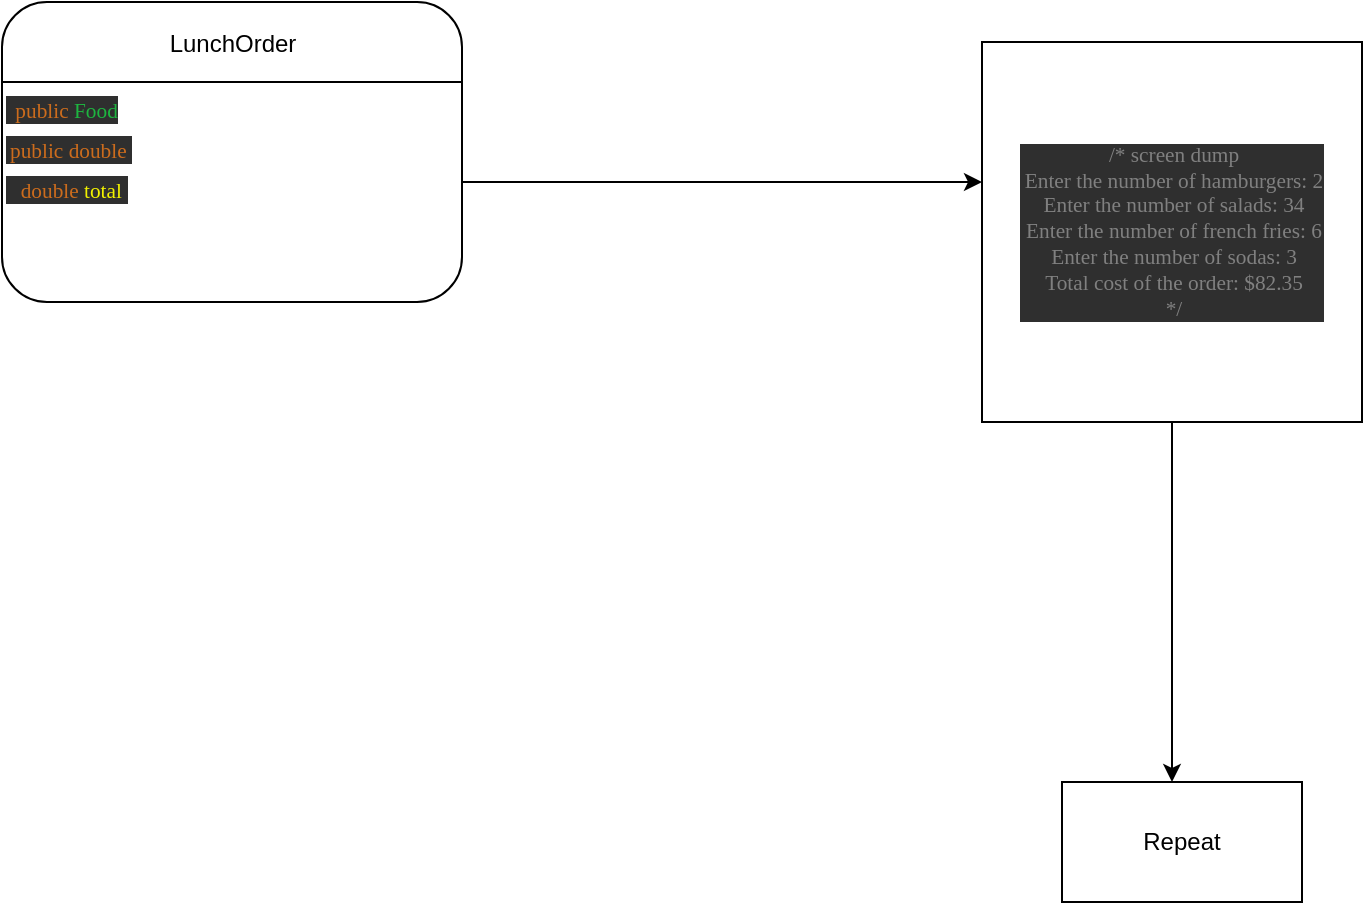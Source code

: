 <mxfile version="24.8.4">
  <diagram name="Page-1" id="cqlMVLWDT55qAFuXqpw4">
    <mxGraphModel grid="1" page="1" gridSize="10" guides="1" tooltips="1" connect="1" arrows="1" fold="1" pageScale="1" pageWidth="850" pageHeight="1100" math="0" shadow="0">
      <root>
        <mxCell id="0" />
        <mxCell id="1" parent="0" />
        <mxCell id="5MLmGvoOcYwqiHZuC0Pk-1" value="" style="rounded=1;whiteSpace=wrap;html=1;" vertex="1" parent="1">
          <mxGeometry x="60" y="50" width="230" height="150" as="geometry" />
        </mxCell>
        <mxCell id="5MLmGvoOcYwqiHZuC0Pk-2" value="" style="endArrow=none;html=1;rounded=0;" edge="1" parent="1">
          <mxGeometry width="50" height="50" relative="1" as="geometry">
            <mxPoint x="60" y="90" as="sourcePoint" />
            <mxPoint x="290" y="90" as="targetPoint" />
            <Array as="points">
              <mxPoint x="195" y="90" />
            </Array>
          </mxGeometry>
        </mxCell>
        <mxCell id="5MLmGvoOcYwqiHZuC0Pk-3" value="LunchOrder" style="text;html=1;align=center;verticalAlign=middle;resizable=0;points=[];autosize=1;strokeColor=none;fillColor=none;" vertex="1" parent="1">
          <mxGeometry x="130" y="56" width="90" height="30" as="geometry" />
        </mxCell>
        <mxCell id="5MLmGvoOcYwqiHZuC0Pk-5" value="&lt;span style=&quot;background-color:#2f2f2f;padding:0px 0px 0px 2px;&quot;&gt;&lt;span style=&quot;color:#cccccc;background-color:#2f2f2f;font-family:&amp;quot;Consolas&amp;quot;;font-size:8pt;white-space:pre;&quot;&gt;&lt;span style=&quot;color:#d9e8f7;&quot;&gt; &lt;/span&gt;&lt;span style=&quot;color:#cc6c1d;&quot;&gt;public&lt;/span&gt;&lt;span style=&quot;color:#d9e8f7;&quot;&gt; &lt;/span&gt;&lt;span style=&quot;color:#1eb540;&quot;&gt;Food&lt;/span&gt;&lt;/span&gt;&lt;/span&gt;" style="text;whiteSpace=wrap;html=1;" vertex="1" parent="1">
          <mxGeometry x="60" y="90" width="110" height="20" as="geometry" />
        </mxCell>
        <mxCell id="5MLmGvoOcYwqiHZuC0Pk-6" value="&lt;span style=&quot;background-color:#2f2f2f;padding:0px 0px 0px 2px;&quot;&gt;&lt;span style=&quot;color:#cccccc;background-color:#2f2f2f;font-family:&amp;quot;Consolas&amp;quot;;font-size:8pt;white-space:pre;&quot;&gt;&lt;span style=&quot;color:#d9e8f7;&quot;&gt;&lt;/span&gt;&lt;span style=&quot;color:#cc6c1d;&quot;&gt;public&lt;/span&gt;&lt;span style=&quot;color:#d9e8f7;&quot;&gt; &lt;/span&gt;&lt;span style=&quot;color:#cc6c1d;&quot;&gt;double&lt;/span&gt;&lt;span style=&quot;color:#d9e8f7;&quot;&gt; &lt;/span&gt;&lt;/span&gt;&lt;/span&gt;" style="text;whiteSpace=wrap;html=1;" vertex="1" parent="1">
          <mxGeometry x="60" y="110" width="80" height="30" as="geometry" />
        </mxCell>
        <mxCell id="5MLmGvoOcYwqiHZuC0Pk-7" value="&lt;span style=&quot;background-color:#2f2f2f;padding:0px 0px 0px 2px;&quot;&gt;&lt;span style=&quot;color:#cccccc;background-color:#2f2f2f;font-family:&amp;quot;Consolas&amp;quot;;font-size:8pt;white-space:pre;&quot;&gt;&lt;span style=&quot;color:#d9e8f7;&quot;&gt;  &lt;/span&gt;&lt;span style=&quot;color:#cc6c1d;&quot;&gt;double&lt;/span&gt;&lt;span style=&quot;color:#d9e8f7;&quot;&gt; &lt;/span&gt;&lt;span style=&quot;color:#f2f200;&quot;&gt;total&lt;/span&gt;&lt;span style=&quot;color:#d9e8f7;&quot;&gt; &lt;/span&gt;&lt;/span&gt;&lt;/span&gt;" style="text;whiteSpace=wrap;html=1;" vertex="1" parent="1">
          <mxGeometry x="60" y="130" width="90" height="20" as="geometry" />
        </mxCell>
        <mxCell id="5MLmGvoOcYwqiHZuC0Pk-8" value="" style="endArrow=classic;html=1;rounded=0;" edge="1" parent="1">
          <mxGeometry width="50" height="50" relative="1" as="geometry">
            <mxPoint x="290" y="140" as="sourcePoint" />
            <mxPoint x="550" y="140" as="targetPoint" />
          </mxGeometry>
        </mxCell>
        <mxCell id="5MLmGvoOcYwqiHZuC0Pk-10" style="edgeStyle=orthogonalEdgeStyle;rounded=0;orthogonalLoop=1;jettySize=auto;html=1;" edge="1" parent="1" source="5MLmGvoOcYwqiHZuC0Pk-9">
          <mxGeometry relative="1" as="geometry">
            <mxPoint x="645" y="440" as="targetPoint" />
          </mxGeometry>
        </mxCell>
        <mxCell id="5MLmGvoOcYwqiHZuC0Pk-9" value="&lt;div style=&quot;background-color:#2f2f2f;padding:0px 0px 0px 2px;&quot;&gt;&lt;div style=&quot;color:#cccccc;background-color:#2f2f2f;font-family:&amp;quot;Consolas&amp;quot;;font-size:8pt;white-space:pre;&quot;&gt;&lt;p style=&quot;margin:0;&quot;&gt;&lt;span style=&quot;color:#808080;&quot;&gt;/* screen dump&lt;/span&gt;&lt;/p&gt;&lt;p style=&quot;margin:0;&quot;&gt;&lt;span style=&quot;color:#808080;&quot;&gt;Enter the number of hamburgers: 2&lt;/span&gt;&lt;/p&gt;&lt;p style=&quot;margin:0;&quot;&gt;&lt;span style=&quot;color:#808080;&quot;&gt;Enter the number of salads: 34&lt;/span&gt;&lt;/p&gt;&lt;p style=&quot;margin:0;&quot;&gt;&lt;span style=&quot;color:#808080;&quot;&gt;Enter the number of french fries: 6&lt;/span&gt;&lt;/p&gt;&lt;p style=&quot;margin:0;&quot;&gt;&lt;span style=&quot;color:#808080;&quot;&gt;Enter the number of sodas: 3&lt;/span&gt;&lt;/p&gt;&lt;p style=&quot;margin:0;&quot;&gt;&lt;span style=&quot;color:#808080;&quot;&gt;Total cost of the order: $82.35&lt;/span&gt;&lt;/p&gt;&lt;p style=&quot;margin:0;&quot;&gt;&lt;span style=&quot;color:#808080;&quot;&gt;*/&lt;/span&gt;&lt;/p&gt;&lt;/div&gt;&lt;/div&gt;" style="whiteSpace=wrap;html=1;aspect=fixed;" vertex="1" parent="1">
          <mxGeometry x="550" y="70" width="190" height="190" as="geometry" />
        </mxCell>
        <mxCell id="5MLmGvoOcYwqiHZuC0Pk-11" value="Repeat" style="rounded=0;whiteSpace=wrap;html=1;" vertex="1" parent="1">
          <mxGeometry x="590" y="440" width="120" height="60" as="geometry" />
        </mxCell>
      </root>
    </mxGraphModel>
  </diagram>
</mxfile>
